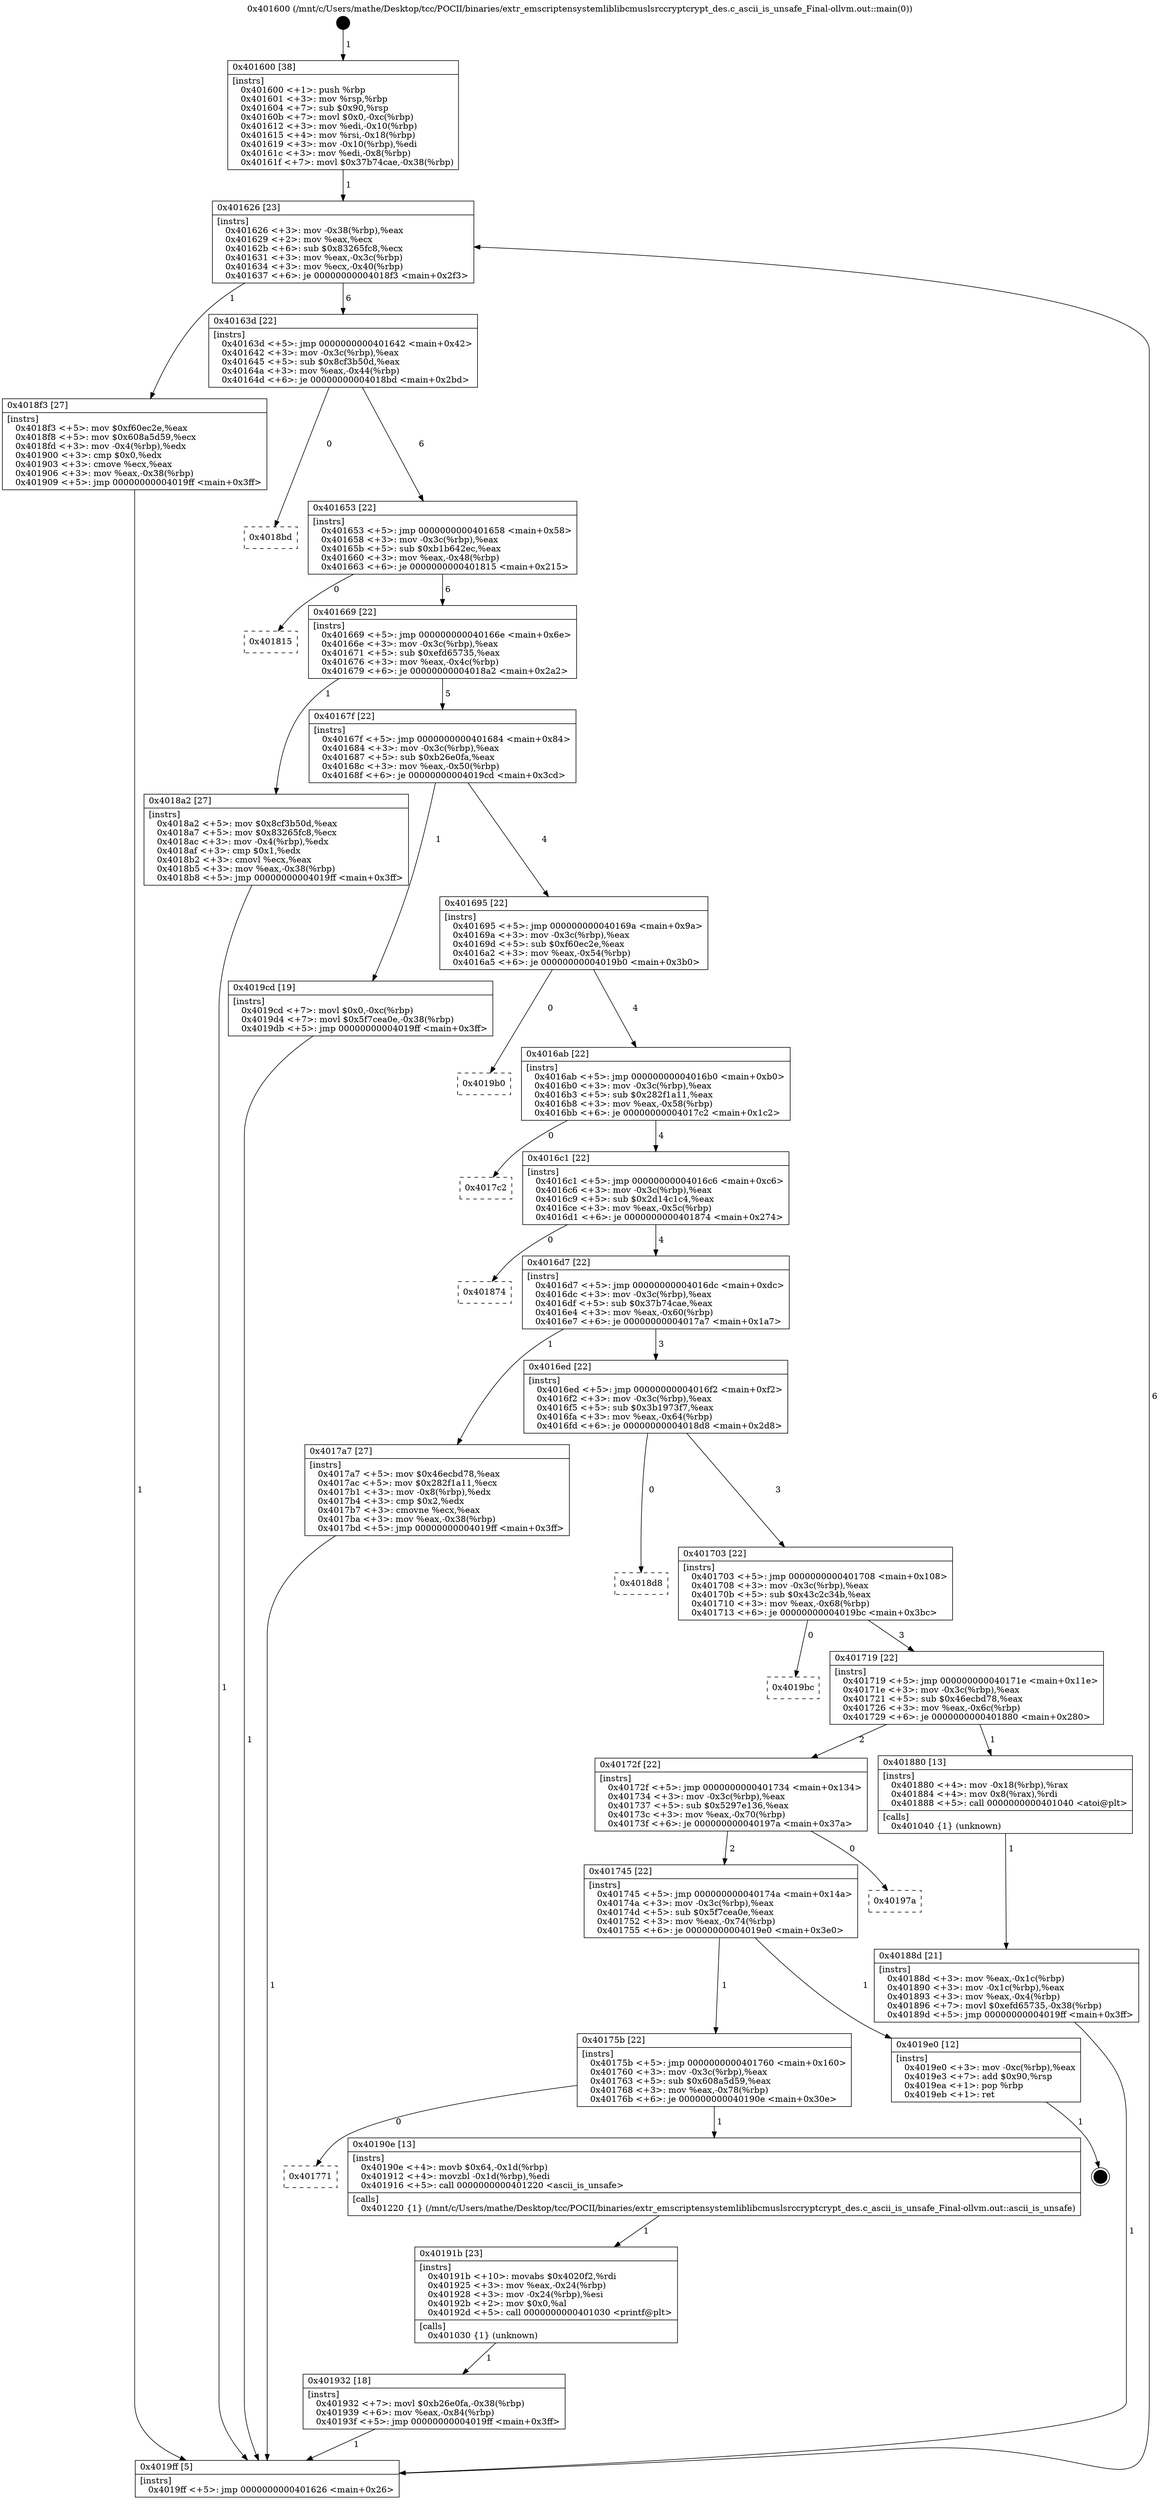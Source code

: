 digraph "0x401600" {
  label = "0x401600 (/mnt/c/Users/mathe/Desktop/tcc/POCII/binaries/extr_emscriptensystemliblibcmuslsrccryptcrypt_des.c_ascii_is_unsafe_Final-ollvm.out::main(0))"
  labelloc = "t"
  node[shape=record]

  Entry [label="",width=0.3,height=0.3,shape=circle,fillcolor=black,style=filled]
  "0x401626" [label="{
     0x401626 [23]\l
     | [instrs]\l
     &nbsp;&nbsp;0x401626 \<+3\>: mov -0x38(%rbp),%eax\l
     &nbsp;&nbsp;0x401629 \<+2\>: mov %eax,%ecx\l
     &nbsp;&nbsp;0x40162b \<+6\>: sub $0x83265fc8,%ecx\l
     &nbsp;&nbsp;0x401631 \<+3\>: mov %eax,-0x3c(%rbp)\l
     &nbsp;&nbsp;0x401634 \<+3\>: mov %ecx,-0x40(%rbp)\l
     &nbsp;&nbsp;0x401637 \<+6\>: je 00000000004018f3 \<main+0x2f3\>\l
  }"]
  "0x4018f3" [label="{
     0x4018f3 [27]\l
     | [instrs]\l
     &nbsp;&nbsp;0x4018f3 \<+5\>: mov $0xf60ec2e,%eax\l
     &nbsp;&nbsp;0x4018f8 \<+5\>: mov $0x608a5d59,%ecx\l
     &nbsp;&nbsp;0x4018fd \<+3\>: mov -0x4(%rbp),%edx\l
     &nbsp;&nbsp;0x401900 \<+3\>: cmp $0x0,%edx\l
     &nbsp;&nbsp;0x401903 \<+3\>: cmove %ecx,%eax\l
     &nbsp;&nbsp;0x401906 \<+3\>: mov %eax,-0x38(%rbp)\l
     &nbsp;&nbsp;0x401909 \<+5\>: jmp 00000000004019ff \<main+0x3ff\>\l
  }"]
  "0x40163d" [label="{
     0x40163d [22]\l
     | [instrs]\l
     &nbsp;&nbsp;0x40163d \<+5\>: jmp 0000000000401642 \<main+0x42\>\l
     &nbsp;&nbsp;0x401642 \<+3\>: mov -0x3c(%rbp),%eax\l
     &nbsp;&nbsp;0x401645 \<+5\>: sub $0x8cf3b50d,%eax\l
     &nbsp;&nbsp;0x40164a \<+3\>: mov %eax,-0x44(%rbp)\l
     &nbsp;&nbsp;0x40164d \<+6\>: je 00000000004018bd \<main+0x2bd\>\l
  }"]
  Exit [label="",width=0.3,height=0.3,shape=circle,fillcolor=black,style=filled,peripheries=2]
  "0x4018bd" [label="{
     0x4018bd\l
  }", style=dashed]
  "0x401653" [label="{
     0x401653 [22]\l
     | [instrs]\l
     &nbsp;&nbsp;0x401653 \<+5\>: jmp 0000000000401658 \<main+0x58\>\l
     &nbsp;&nbsp;0x401658 \<+3\>: mov -0x3c(%rbp),%eax\l
     &nbsp;&nbsp;0x40165b \<+5\>: sub $0xb1b642ec,%eax\l
     &nbsp;&nbsp;0x401660 \<+3\>: mov %eax,-0x48(%rbp)\l
     &nbsp;&nbsp;0x401663 \<+6\>: je 0000000000401815 \<main+0x215\>\l
  }"]
  "0x401932" [label="{
     0x401932 [18]\l
     | [instrs]\l
     &nbsp;&nbsp;0x401932 \<+7\>: movl $0xb26e0fa,-0x38(%rbp)\l
     &nbsp;&nbsp;0x401939 \<+6\>: mov %eax,-0x84(%rbp)\l
     &nbsp;&nbsp;0x40193f \<+5\>: jmp 00000000004019ff \<main+0x3ff\>\l
  }"]
  "0x401815" [label="{
     0x401815\l
  }", style=dashed]
  "0x401669" [label="{
     0x401669 [22]\l
     | [instrs]\l
     &nbsp;&nbsp;0x401669 \<+5\>: jmp 000000000040166e \<main+0x6e\>\l
     &nbsp;&nbsp;0x40166e \<+3\>: mov -0x3c(%rbp),%eax\l
     &nbsp;&nbsp;0x401671 \<+5\>: sub $0xefd65735,%eax\l
     &nbsp;&nbsp;0x401676 \<+3\>: mov %eax,-0x4c(%rbp)\l
     &nbsp;&nbsp;0x401679 \<+6\>: je 00000000004018a2 \<main+0x2a2\>\l
  }"]
  "0x40191b" [label="{
     0x40191b [23]\l
     | [instrs]\l
     &nbsp;&nbsp;0x40191b \<+10\>: movabs $0x4020f2,%rdi\l
     &nbsp;&nbsp;0x401925 \<+3\>: mov %eax,-0x24(%rbp)\l
     &nbsp;&nbsp;0x401928 \<+3\>: mov -0x24(%rbp),%esi\l
     &nbsp;&nbsp;0x40192b \<+2\>: mov $0x0,%al\l
     &nbsp;&nbsp;0x40192d \<+5\>: call 0000000000401030 \<printf@plt\>\l
     | [calls]\l
     &nbsp;&nbsp;0x401030 \{1\} (unknown)\l
  }"]
  "0x4018a2" [label="{
     0x4018a2 [27]\l
     | [instrs]\l
     &nbsp;&nbsp;0x4018a2 \<+5\>: mov $0x8cf3b50d,%eax\l
     &nbsp;&nbsp;0x4018a7 \<+5\>: mov $0x83265fc8,%ecx\l
     &nbsp;&nbsp;0x4018ac \<+3\>: mov -0x4(%rbp),%edx\l
     &nbsp;&nbsp;0x4018af \<+3\>: cmp $0x1,%edx\l
     &nbsp;&nbsp;0x4018b2 \<+3\>: cmovl %ecx,%eax\l
     &nbsp;&nbsp;0x4018b5 \<+3\>: mov %eax,-0x38(%rbp)\l
     &nbsp;&nbsp;0x4018b8 \<+5\>: jmp 00000000004019ff \<main+0x3ff\>\l
  }"]
  "0x40167f" [label="{
     0x40167f [22]\l
     | [instrs]\l
     &nbsp;&nbsp;0x40167f \<+5\>: jmp 0000000000401684 \<main+0x84\>\l
     &nbsp;&nbsp;0x401684 \<+3\>: mov -0x3c(%rbp),%eax\l
     &nbsp;&nbsp;0x401687 \<+5\>: sub $0xb26e0fa,%eax\l
     &nbsp;&nbsp;0x40168c \<+3\>: mov %eax,-0x50(%rbp)\l
     &nbsp;&nbsp;0x40168f \<+6\>: je 00000000004019cd \<main+0x3cd\>\l
  }"]
  "0x401771" [label="{
     0x401771\l
  }", style=dashed]
  "0x4019cd" [label="{
     0x4019cd [19]\l
     | [instrs]\l
     &nbsp;&nbsp;0x4019cd \<+7\>: movl $0x0,-0xc(%rbp)\l
     &nbsp;&nbsp;0x4019d4 \<+7\>: movl $0x5f7cea0e,-0x38(%rbp)\l
     &nbsp;&nbsp;0x4019db \<+5\>: jmp 00000000004019ff \<main+0x3ff\>\l
  }"]
  "0x401695" [label="{
     0x401695 [22]\l
     | [instrs]\l
     &nbsp;&nbsp;0x401695 \<+5\>: jmp 000000000040169a \<main+0x9a\>\l
     &nbsp;&nbsp;0x40169a \<+3\>: mov -0x3c(%rbp),%eax\l
     &nbsp;&nbsp;0x40169d \<+5\>: sub $0xf60ec2e,%eax\l
     &nbsp;&nbsp;0x4016a2 \<+3\>: mov %eax,-0x54(%rbp)\l
     &nbsp;&nbsp;0x4016a5 \<+6\>: je 00000000004019b0 \<main+0x3b0\>\l
  }"]
  "0x40190e" [label="{
     0x40190e [13]\l
     | [instrs]\l
     &nbsp;&nbsp;0x40190e \<+4\>: movb $0x64,-0x1d(%rbp)\l
     &nbsp;&nbsp;0x401912 \<+4\>: movzbl -0x1d(%rbp),%edi\l
     &nbsp;&nbsp;0x401916 \<+5\>: call 0000000000401220 \<ascii_is_unsafe\>\l
     | [calls]\l
     &nbsp;&nbsp;0x401220 \{1\} (/mnt/c/Users/mathe/Desktop/tcc/POCII/binaries/extr_emscriptensystemliblibcmuslsrccryptcrypt_des.c_ascii_is_unsafe_Final-ollvm.out::ascii_is_unsafe)\l
  }"]
  "0x4019b0" [label="{
     0x4019b0\l
  }", style=dashed]
  "0x4016ab" [label="{
     0x4016ab [22]\l
     | [instrs]\l
     &nbsp;&nbsp;0x4016ab \<+5\>: jmp 00000000004016b0 \<main+0xb0\>\l
     &nbsp;&nbsp;0x4016b0 \<+3\>: mov -0x3c(%rbp),%eax\l
     &nbsp;&nbsp;0x4016b3 \<+5\>: sub $0x282f1a11,%eax\l
     &nbsp;&nbsp;0x4016b8 \<+3\>: mov %eax,-0x58(%rbp)\l
     &nbsp;&nbsp;0x4016bb \<+6\>: je 00000000004017c2 \<main+0x1c2\>\l
  }"]
  "0x40175b" [label="{
     0x40175b [22]\l
     | [instrs]\l
     &nbsp;&nbsp;0x40175b \<+5\>: jmp 0000000000401760 \<main+0x160\>\l
     &nbsp;&nbsp;0x401760 \<+3\>: mov -0x3c(%rbp),%eax\l
     &nbsp;&nbsp;0x401763 \<+5\>: sub $0x608a5d59,%eax\l
     &nbsp;&nbsp;0x401768 \<+3\>: mov %eax,-0x78(%rbp)\l
     &nbsp;&nbsp;0x40176b \<+6\>: je 000000000040190e \<main+0x30e\>\l
  }"]
  "0x4017c2" [label="{
     0x4017c2\l
  }", style=dashed]
  "0x4016c1" [label="{
     0x4016c1 [22]\l
     | [instrs]\l
     &nbsp;&nbsp;0x4016c1 \<+5\>: jmp 00000000004016c6 \<main+0xc6\>\l
     &nbsp;&nbsp;0x4016c6 \<+3\>: mov -0x3c(%rbp),%eax\l
     &nbsp;&nbsp;0x4016c9 \<+5\>: sub $0x2d14c1c4,%eax\l
     &nbsp;&nbsp;0x4016ce \<+3\>: mov %eax,-0x5c(%rbp)\l
     &nbsp;&nbsp;0x4016d1 \<+6\>: je 0000000000401874 \<main+0x274\>\l
  }"]
  "0x4019e0" [label="{
     0x4019e0 [12]\l
     | [instrs]\l
     &nbsp;&nbsp;0x4019e0 \<+3\>: mov -0xc(%rbp),%eax\l
     &nbsp;&nbsp;0x4019e3 \<+7\>: add $0x90,%rsp\l
     &nbsp;&nbsp;0x4019ea \<+1\>: pop %rbp\l
     &nbsp;&nbsp;0x4019eb \<+1\>: ret\l
  }"]
  "0x401874" [label="{
     0x401874\l
  }", style=dashed]
  "0x4016d7" [label="{
     0x4016d7 [22]\l
     | [instrs]\l
     &nbsp;&nbsp;0x4016d7 \<+5\>: jmp 00000000004016dc \<main+0xdc\>\l
     &nbsp;&nbsp;0x4016dc \<+3\>: mov -0x3c(%rbp),%eax\l
     &nbsp;&nbsp;0x4016df \<+5\>: sub $0x37b74cae,%eax\l
     &nbsp;&nbsp;0x4016e4 \<+3\>: mov %eax,-0x60(%rbp)\l
     &nbsp;&nbsp;0x4016e7 \<+6\>: je 00000000004017a7 \<main+0x1a7\>\l
  }"]
  "0x401745" [label="{
     0x401745 [22]\l
     | [instrs]\l
     &nbsp;&nbsp;0x401745 \<+5\>: jmp 000000000040174a \<main+0x14a\>\l
     &nbsp;&nbsp;0x40174a \<+3\>: mov -0x3c(%rbp),%eax\l
     &nbsp;&nbsp;0x40174d \<+5\>: sub $0x5f7cea0e,%eax\l
     &nbsp;&nbsp;0x401752 \<+3\>: mov %eax,-0x74(%rbp)\l
     &nbsp;&nbsp;0x401755 \<+6\>: je 00000000004019e0 \<main+0x3e0\>\l
  }"]
  "0x4017a7" [label="{
     0x4017a7 [27]\l
     | [instrs]\l
     &nbsp;&nbsp;0x4017a7 \<+5\>: mov $0x46ecbd78,%eax\l
     &nbsp;&nbsp;0x4017ac \<+5\>: mov $0x282f1a11,%ecx\l
     &nbsp;&nbsp;0x4017b1 \<+3\>: mov -0x8(%rbp),%edx\l
     &nbsp;&nbsp;0x4017b4 \<+3\>: cmp $0x2,%edx\l
     &nbsp;&nbsp;0x4017b7 \<+3\>: cmovne %ecx,%eax\l
     &nbsp;&nbsp;0x4017ba \<+3\>: mov %eax,-0x38(%rbp)\l
     &nbsp;&nbsp;0x4017bd \<+5\>: jmp 00000000004019ff \<main+0x3ff\>\l
  }"]
  "0x4016ed" [label="{
     0x4016ed [22]\l
     | [instrs]\l
     &nbsp;&nbsp;0x4016ed \<+5\>: jmp 00000000004016f2 \<main+0xf2\>\l
     &nbsp;&nbsp;0x4016f2 \<+3\>: mov -0x3c(%rbp),%eax\l
     &nbsp;&nbsp;0x4016f5 \<+5\>: sub $0x3b1973f7,%eax\l
     &nbsp;&nbsp;0x4016fa \<+3\>: mov %eax,-0x64(%rbp)\l
     &nbsp;&nbsp;0x4016fd \<+6\>: je 00000000004018d8 \<main+0x2d8\>\l
  }"]
  "0x4019ff" [label="{
     0x4019ff [5]\l
     | [instrs]\l
     &nbsp;&nbsp;0x4019ff \<+5\>: jmp 0000000000401626 \<main+0x26\>\l
  }"]
  "0x401600" [label="{
     0x401600 [38]\l
     | [instrs]\l
     &nbsp;&nbsp;0x401600 \<+1\>: push %rbp\l
     &nbsp;&nbsp;0x401601 \<+3\>: mov %rsp,%rbp\l
     &nbsp;&nbsp;0x401604 \<+7\>: sub $0x90,%rsp\l
     &nbsp;&nbsp;0x40160b \<+7\>: movl $0x0,-0xc(%rbp)\l
     &nbsp;&nbsp;0x401612 \<+3\>: mov %edi,-0x10(%rbp)\l
     &nbsp;&nbsp;0x401615 \<+4\>: mov %rsi,-0x18(%rbp)\l
     &nbsp;&nbsp;0x401619 \<+3\>: mov -0x10(%rbp),%edi\l
     &nbsp;&nbsp;0x40161c \<+3\>: mov %edi,-0x8(%rbp)\l
     &nbsp;&nbsp;0x40161f \<+7\>: movl $0x37b74cae,-0x38(%rbp)\l
  }"]
  "0x40197a" [label="{
     0x40197a\l
  }", style=dashed]
  "0x4018d8" [label="{
     0x4018d8\l
  }", style=dashed]
  "0x401703" [label="{
     0x401703 [22]\l
     | [instrs]\l
     &nbsp;&nbsp;0x401703 \<+5\>: jmp 0000000000401708 \<main+0x108\>\l
     &nbsp;&nbsp;0x401708 \<+3\>: mov -0x3c(%rbp),%eax\l
     &nbsp;&nbsp;0x40170b \<+5\>: sub $0x43c2c34b,%eax\l
     &nbsp;&nbsp;0x401710 \<+3\>: mov %eax,-0x68(%rbp)\l
     &nbsp;&nbsp;0x401713 \<+6\>: je 00000000004019bc \<main+0x3bc\>\l
  }"]
  "0x40188d" [label="{
     0x40188d [21]\l
     | [instrs]\l
     &nbsp;&nbsp;0x40188d \<+3\>: mov %eax,-0x1c(%rbp)\l
     &nbsp;&nbsp;0x401890 \<+3\>: mov -0x1c(%rbp),%eax\l
     &nbsp;&nbsp;0x401893 \<+3\>: mov %eax,-0x4(%rbp)\l
     &nbsp;&nbsp;0x401896 \<+7\>: movl $0xefd65735,-0x38(%rbp)\l
     &nbsp;&nbsp;0x40189d \<+5\>: jmp 00000000004019ff \<main+0x3ff\>\l
  }"]
  "0x4019bc" [label="{
     0x4019bc\l
  }", style=dashed]
  "0x401719" [label="{
     0x401719 [22]\l
     | [instrs]\l
     &nbsp;&nbsp;0x401719 \<+5\>: jmp 000000000040171e \<main+0x11e\>\l
     &nbsp;&nbsp;0x40171e \<+3\>: mov -0x3c(%rbp),%eax\l
     &nbsp;&nbsp;0x401721 \<+5\>: sub $0x46ecbd78,%eax\l
     &nbsp;&nbsp;0x401726 \<+3\>: mov %eax,-0x6c(%rbp)\l
     &nbsp;&nbsp;0x401729 \<+6\>: je 0000000000401880 \<main+0x280\>\l
  }"]
  "0x40172f" [label="{
     0x40172f [22]\l
     | [instrs]\l
     &nbsp;&nbsp;0x40172f \<+5\>: jmp 0000000000401734 \<main+0x134\>\l
     &nbsp;&nbsp;0x401734 \<+3\>: mov -0x3c(%rbp),%eax\l
     &nbsp;&nbsp;0x401737 \<+5\>: sub $0x5297e136,%eax\l
     &nbsp;&nbsp;0x40173c \<+3\>: mov %eax,-0x70(%rbp)\l
     &nbsp;&nbsp;0x40173f \<+6\>: je 000000000040197a \<main+0x37a\>\l
  }"]
  "0x401880" [label="{
     0x401880 [13]\l
     | [instrs]\l
     &nbsp;&nbsp;0x401880 \<+4\>: mov -0x18(%rbp),%rax\l
     &nbsp;&nbsp;0x401884 \<+4\>: mov 0x8(%rax),%rdi\l
     &nbsp;&nbsp;0x401888 \<+5\>: call 0000000000401040 \<atoi@plt\>\l
     | [calls]\l
     &nbsp;&nbsp;0x401040 \{1\} (unknown)\l
  }"]
  Entry -> "0x401600" [label=" 1"]
  "0x401626" -> "0x4018f3" [label=" 1"]
  "0x401626" -> "0x40163d" [label=" 6"]
  "0x4019e0" -> Exit [label=" 1"]
  "0x40163d" -> "0x4018bd" [label=" 0"]
  "0x40163d" -> "0x401653" [label=" 6"]
  "0x4019cd" -> "0x4019ff" [label=" 1"]
  "0x401653" -> "0x401815" [label=" 0"]
  "0x401653" -> "0x401669" [label=" 6"]
  "0x401932" -> "0x4019ff" [label=" 1"]
  "0x401669" -> "0x4018a2" [label=" 1"]
  "0x401669" -> "0x40167f" [label=" 5"]
  "0x40191b" -> "0x401932" [label=" 1"]
  "0x40167f" -> "0x4019cd" [label=" 1"]
  "0x40167f" -> "0x401695" [label=" 4"]
  "0x40190e" -> "0x40191b" [label=" 1"]
  "0x401695" -> "0x4019b0" [label=" 0"]
  "0x401695" -> "0x4016ab" [label=" 4"]
  "0x40175b" -> "0x401771" [label=" 0"]
  "0x4016ab" -> "0x4017c2" [label=" 0"]
  "0x4016ab" -> "0x4016c1" [label=" 4"]
  "0x40175b" -> "0x40190e" [label=" 1"]
  "0x4016c1" -> "0x401874" [label=" 0"]
  "0x4016c1" -> "0x4016d7" [label=" 4"]
  "0x401745" -> "0x40175b" [label=" 1"]
  "0x4016d7" -> "0x4017a7" [label=" 1"]
  "0x4016d7" -> "0x4016ed" [label=" 3"]
  "0x4017a7" -> "0x4019ff" [label=" 1"]
  "0x401600" -> "0x401626" [label=" 1"]
  "0x4019ff" -> "0x401626" [label=" 6"]
  "0x401745" -> "0x4019e0" [label=" 1"]
  "0x4016ed" -> "0x4018d8" [label=" 0"]
  "0x4016ed" -> "0x401703" [label=" 3"]
  "0x40172f" -> "0x401745" [label=" 2"]
  "0x401703" -> "0x4019bc" [label=" 0"]
  "0x401703" -> "0x401719" [label=" 3"]
  "0x40172f" -> "0x40197a" [label=" 0"]
  "0x401719" -> "0x401880" [label=" 1"]
  "0x401719" -> "0x40172f" [label=" 2"]
  "0x401880" -> "0x40188d" [label=" 1"]
  "0x40188d" -> "0x4019ff" [label=" 1"]
  "0x4018a2" -> "0x4019ff" [label=" 1"]
  "0x4018f3" -> "0x4019ff" [label=" 1"]
}
